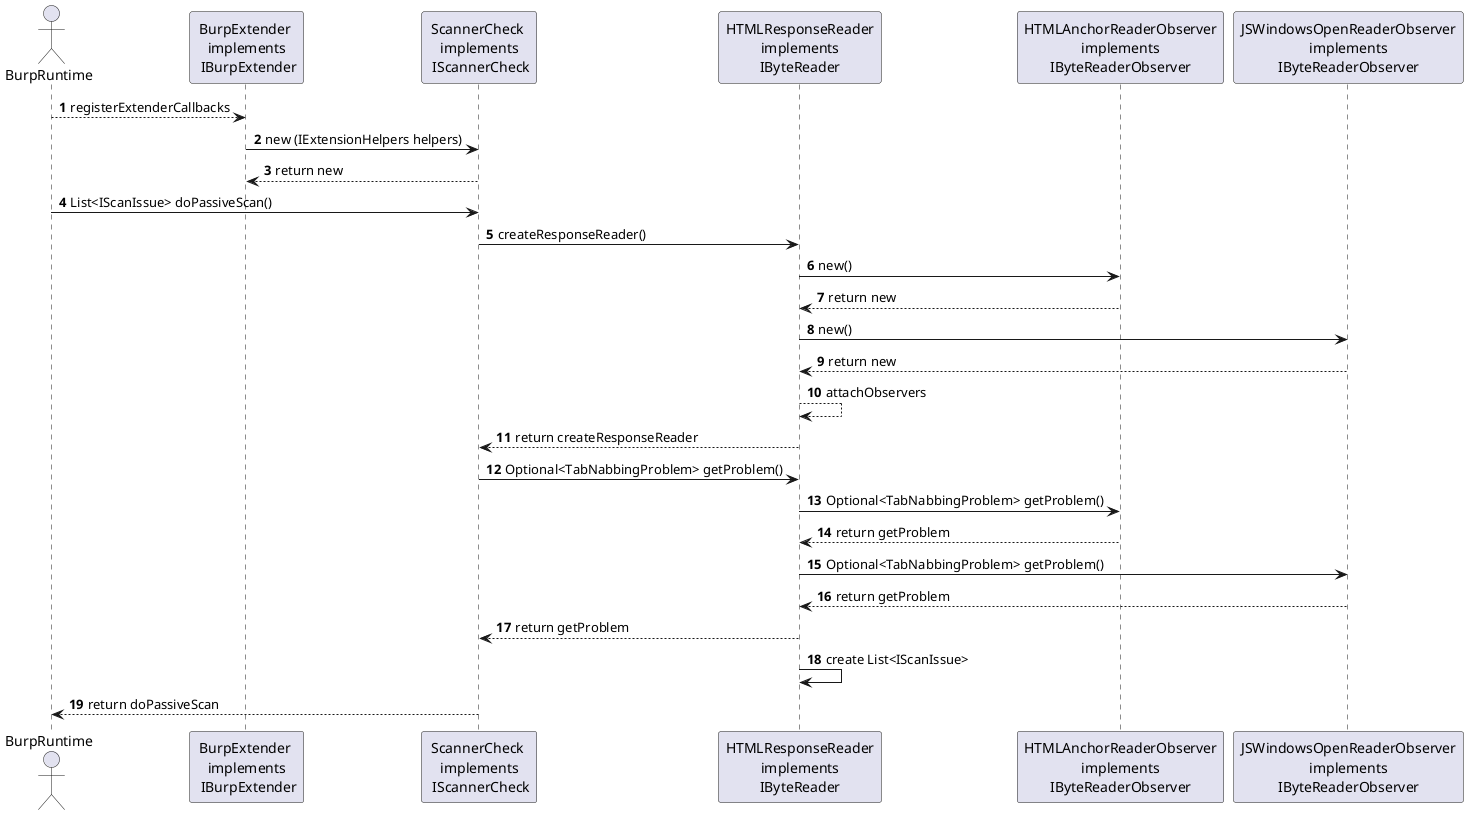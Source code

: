 @startuml
autonumber
actor BurpRuntime

BurpRuntime --> "BurpExtender \n implements \n IBurpExtender" : registerExtenderCallbacks
"BurpExtender \n implements \n IBurpExtender" -> "ScannerCheck \n implements \n IScannerCheck": new (IExtensionHelpers helpers)
"BurpExtender \n implements \n IBurpExtender" <-- "ScannerCheck \n implements \n IScannerCheck": return new

BurpRuntime -> "ScannerCheck \n implements \n IScannerCheck": List<IScanIssue> doPassiveScan()

"ScannerCheck \n implements \n IScannerCheck" -> "HTMLResponseReader\nimplements\nIByteReader": createResponseReader()


"HTMLResponseReader\nimplements\nIByteReader" -> "HTMLAnchorReaderObserver\nimplements\nIByteReaderObserver": new()
"HTMLResponseReader\nimplements\nIByteReader" <-- "HTMLAnchorReaderObserver\nimplements\nIByteReaderObserver": return new

"HTMLResponseReader\nimplements\nIByteReader" -> "JSWindowsOpenReaderObserver\nimplements\nIByteReaderObserver": new()
"HTMLResponseReader\nimplements\nIByteReader" <-- "JSWindowsOpenReaderObserver\nimplements\nIByteReaderObserver": return new

"HTMLResponseReader\nimplements\nIByteReader" --> "HTMLResponseReader\nimplements\nIByteReader": attachObservers
"ScannerCheck \n implements \n IScannerCheck" <-- "HTMLResponseReader\nimplements\nIByteReader": return createResponseReader

"ScannerCheck \n implements \n IScannerCheck" -> "HTMLResponseReader\nimplements\nIByteReader":Optional<TabNabbingProblem> getProblem()

"HTMLResponseReader\nimplements\nIByteReader" ->"HTMLAnchorReaderObserver\nimplements\nIByteReaderObserver":Optional<TabNabbingProblem> getProblem()
"HTMLResponseReader\nimplements\nIByteReader" <--"HTMLAnchorReaderObserver\nimplements\nIByteReaderObserver":return getProblem


"HTMLResponseReader\nimplements\nIByteReader" ->"JSWindowsOpenReaderObserver\nimplements\nIByteReaderObserver":Optional<TabNabbingProblem> getProblem()
"HTMLResponseReader\nimplements\nIByteReader" <--"JSWindowsOpenReaderObserver\nimplements\nIByteReaderObserver":return getProblem

"ScannerCheck \n implements \n IScannerCheck" <-- "HTMLResponseReader\nimplements\nIByteReader":return getProblem

"HTMLResponseReader\nimplements\nIByteReader" -> "HTMLResponseReader\nimplements\nIByteReader": create List<IScanIssue>

BurpRuntime <-- "ScannerCheck \n implements \n IScannerCheck": return doPassiveScan


@enduml